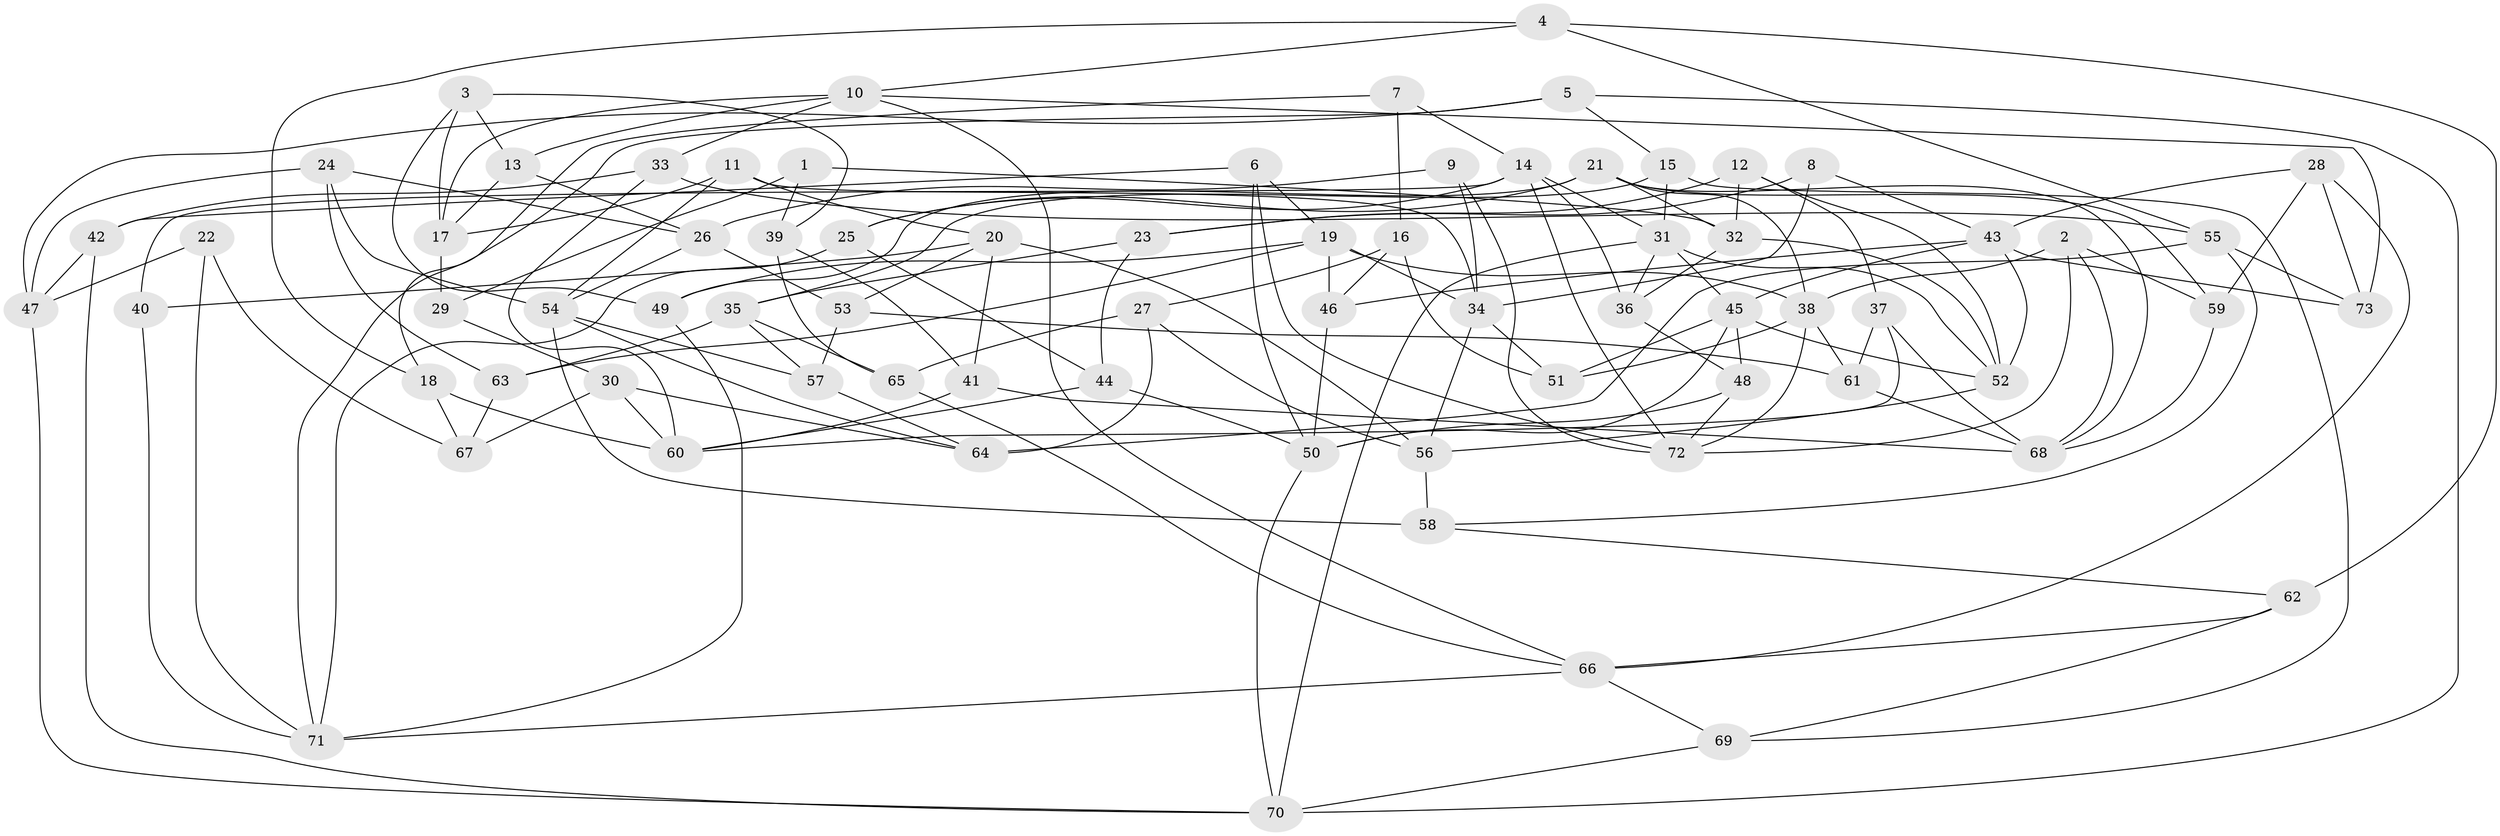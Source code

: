 // original degree distribution, {4: 1.0}
// Generated by graph-tools (version 1.1) at 2025/38/03/04/25 23:38:17]
// undirected, 73 vertices, 165 edges
graph export_dot {
  node [color=gray90,style=filled];
  1;
  2;
  3;
  4;
  5;
  6;
  7;
  8;
  9;
  10;
  11;
  12;
  13;
  14;
  15;
  16;
  17;
  18;
  19;
  20;
  21;
  22;
  23;
  24;
  25;
  26;
  27;
  28;
  29;
  30;
  31;
  32;
  33;
  34;
  35;
  36;
  37;
  38;
  39;
  40;
  41;
  42;
  43;
  44;
  45;
  46;
  47;
  48;
  49;
  50;
  51;
  52;
  53;
  54;
  55;
  56;
  57;
  58;
  59;
  60;
  61;
  62;
  63;
  64;
  65;
  66;
  67;
  68;
  69;
  70;
  71;
  72;
  73;
  1 -- 29 [weight=1.0];
  1 -- 32 [weight=2.0];
  1 -- 39 [weight=1.0];
  2 -- 38 [weight=1.0];
  2 -- 59 [weight=1.0];
  2 -- 68 [weight=1.0];
  2 -- 72 [weight=1.0];
  3 -- 13 [weight=1.0];
  3 -- 17 [weight=1.0];
  3 -- 39 [weight=1.0];
  3 -- 49 [weight=1.0];
  4 -- 10 [weight=1.0];
  4 -- 18 [weight=1.0];
  4 -- 55 [weight=1.0];
  4 -- 62 [weight=1.0];
  5 -- 15 [weight=1.0];
  5 -- 47 [weight=1.0];
  5 -- 70 [weight=1.0];
  5 -- 71 [weight=1.0];
  6 -- 19 [weight=1.0];
  6 -- 42 [weight=1.0];
  6 -- 50 [weight=1.0];
  6 -- 72 [weight=1.0];
  7 -- 14 [weight=1.0];
  7 -- 16 [weight=2.0];
  7 -- 18 [weight=1.0];
  8 -- 23 [weight=2.0];
  8 -- 34 [weight=1.0];
  8 -- 43 [weight=1.0];
  9 -- 26 [weight=2.0];
  9 -- 34 [weight=1.0];
  9 -- 72 [weight=1.0];
  10 -- 13 [weight=1.0];
  10 -- 17 [weight=1.0];
  10 -- 33 [weight=1.0];
  10 -- 66 [weight=1.0];
  10 -- 73 [weight=1.0];
  11 -- 17 [weight=1.0];
  11 -- 20 [weight=1.0];
  11 -- 34 [weight=1.0];
  11 -- 54 [weight=1.0];
  12 -- 23 [weight=1.0];
  12 -- 32 [weight=1.0];
  12 -- 37 [weight=1.0];
  12 -- 52 [weight=1.0];
  13 -- 17 [weight=1.0];
  13 -- 26 [weight=1.0];
  14 -- 25 [weight=1.0];
  14 -- 31 [weight=1.0];
  14 -- 36 [weight=1.0];
  14 -- 40 [weight=1.0];
  14 -- 72 [weight=1.0];
  15 -- 31 [weight=1.0];
  15 -- 35 [weight=1.0];
  15 -- 69 [weight=1.0];
  16 -- 27 [weight=2.0];
  16 -- 46 [weight=1.0];
  16 -- 51 [weight=1.0];
  17 -- 29 [weight=2.0];
  18 -- 60 [weight=1.0];
  18 -- 67 [weight=1.0];
  19 -- 34 [weight=1.0];
  19 -- 38 [weight=1.0];
  19 -- 46 [weight=1.0];
  19 -- 49 [weight=1.0];
  19 -- 63 [weight=1.0];
  20 -- 40 [weight=2.0];
  20 -- 41 [weight=1.0];
  20 -- 53 [weight=1.0];
  20 -- 56 [weight=1.0];
  21 -- 25 [weight=1.0];
  21 -- 32 [weight=1.0];
  21 -- 38 [weight=1.0];
  21 -- 49 [weight=1.0];
  21 -- 59 [weight=1.0];
  21 -- 68 [weight=1.0];
  22 -- 47 [weight=2.0];
  22 -- 67 [weight=1.0];
  22 -- 71 [weight=1.0];
  23 -- 35 [weight=2.0];
  23 -- 44 [weight=1.0];
  24 -- 26 [weight=1.0];
  24 -- 47 [weight=1.0];
  24 -- 54 [weight=1.0];
  24 -- 63 [weight=1.0];
  25 -- 44 [weight=1.0];
  25 -- 71 [weight=1.0];
  26 -- 53 [weight=1.0];
  26 -- 54 [weight=1.0];
  27 -- 56 [weight=2.0];
  27 -- 64 [weight=1.0];
  27 -- 65 [weight=1.0];
  28 -- 43 [weight=1.0];
  28 -- 59 [weight=1.0];
  28 -- 66 [weight=1.0];
  28 -- 73 [weight=1.0];
  29 -- 30 [weight=1.0];
  30 -- 60 [weight=1.0];
  30 -- 64 [weight=1.0];
  30 -- 67 [weight=1.0];
  31 -- 36 [weight=1.0];
  31 -- 45 [weight=1.0];
  31 -- 52 [weight=1.0];
  31 -- 70 [weight=1.0];
  32 -- 36 [weight=1.0];
  32 -- 52 [weight=1.0];
  33 -- 42 [weight=1.0];
  33 -- 55 [weight=1.0];
  33 -- 60 [weight=1.0];
  34 -- 51 [weight=1.0];
  34 -- 56 [weight=1.0];
  35 -- 57 [weight=1.0];
  35 -- 63 [weight=1.0];
  35 -- 65 [weight=1.0];
  36 -- 48 [weight=1.0];
  37 -- 60 [weight=1.0];
  37 -- 61 [weight=1.0];
  37 -- 68 [weight=1.0];
  38 -- 51 [weight=1.0];
  38 -- 61 [weight=1.0];
  38 -- 72 [weight=1.0];
  39 -- 41 [weight=1.0];
  39 -- 65 [weight=1.0];
  40 -- 71 [weight=1.0];
  41 -- 60 [weight=1.0];
  41 -- 68 [weight=1.0];
  42 -- 47 [weight=1.0];
  42 -- 70 [weight=1.0];
  43 -- 45 [weight=1.0];
  43 -- 46 [weight=1.0];
  43 -- 52 [weight=1.0];
  43 -- 73 [weight=1.0];
  44 -- 50 [weight=1.0];
  44 -- 60 [weight=1.0];
  45 -- 48 [weight=1.0];
  45 -- 50 [weight=1.0];
  45 -- 51 [weight=1.0];
  45 -- 52 [weight=1.0];
  46 -- 50 [weight=1.0];
  47 -- 70 [weight=1.0];
  48 -- 50 [weight=1.0];
  48 -- 72 [weight=1.0];
  49 -- 71 [weight=1.0];
  50 -- 70 [weight=1.0];
  52 -- 56 [weight=1.0];
  53 -- 57 [weight=1.0];
  53 -- 61 [weight=1.0];
  54 -- 57 [weight=1.0];
  54 -- 58 [weight=1.0];
  54 -- 64 [weight=1.0];
  55 -- 58 [weight=1.0];
  55 -- 64 [weight=2.0];
  55 -- 73 [weight=1.0];
  56 -- 58 [weight=1.0];
  57 -- 64 [weight=1.0];
  58 -- 62 [weight=1.0];
  59 -- 68 [weight=1.0];
  61 -- 68 [weight=1.0];
  62 -- 66 [weight=1.0];
  62 -- 69 [weight=1.0];
  63 -- 67 [weight=1.0];
  65 -- 66 [weight=1.0];
  66 -- 69 [weight=1.0];
  66 -- 71 [weight=1.0];
  69 -- 70 [weight=1.0];
}
